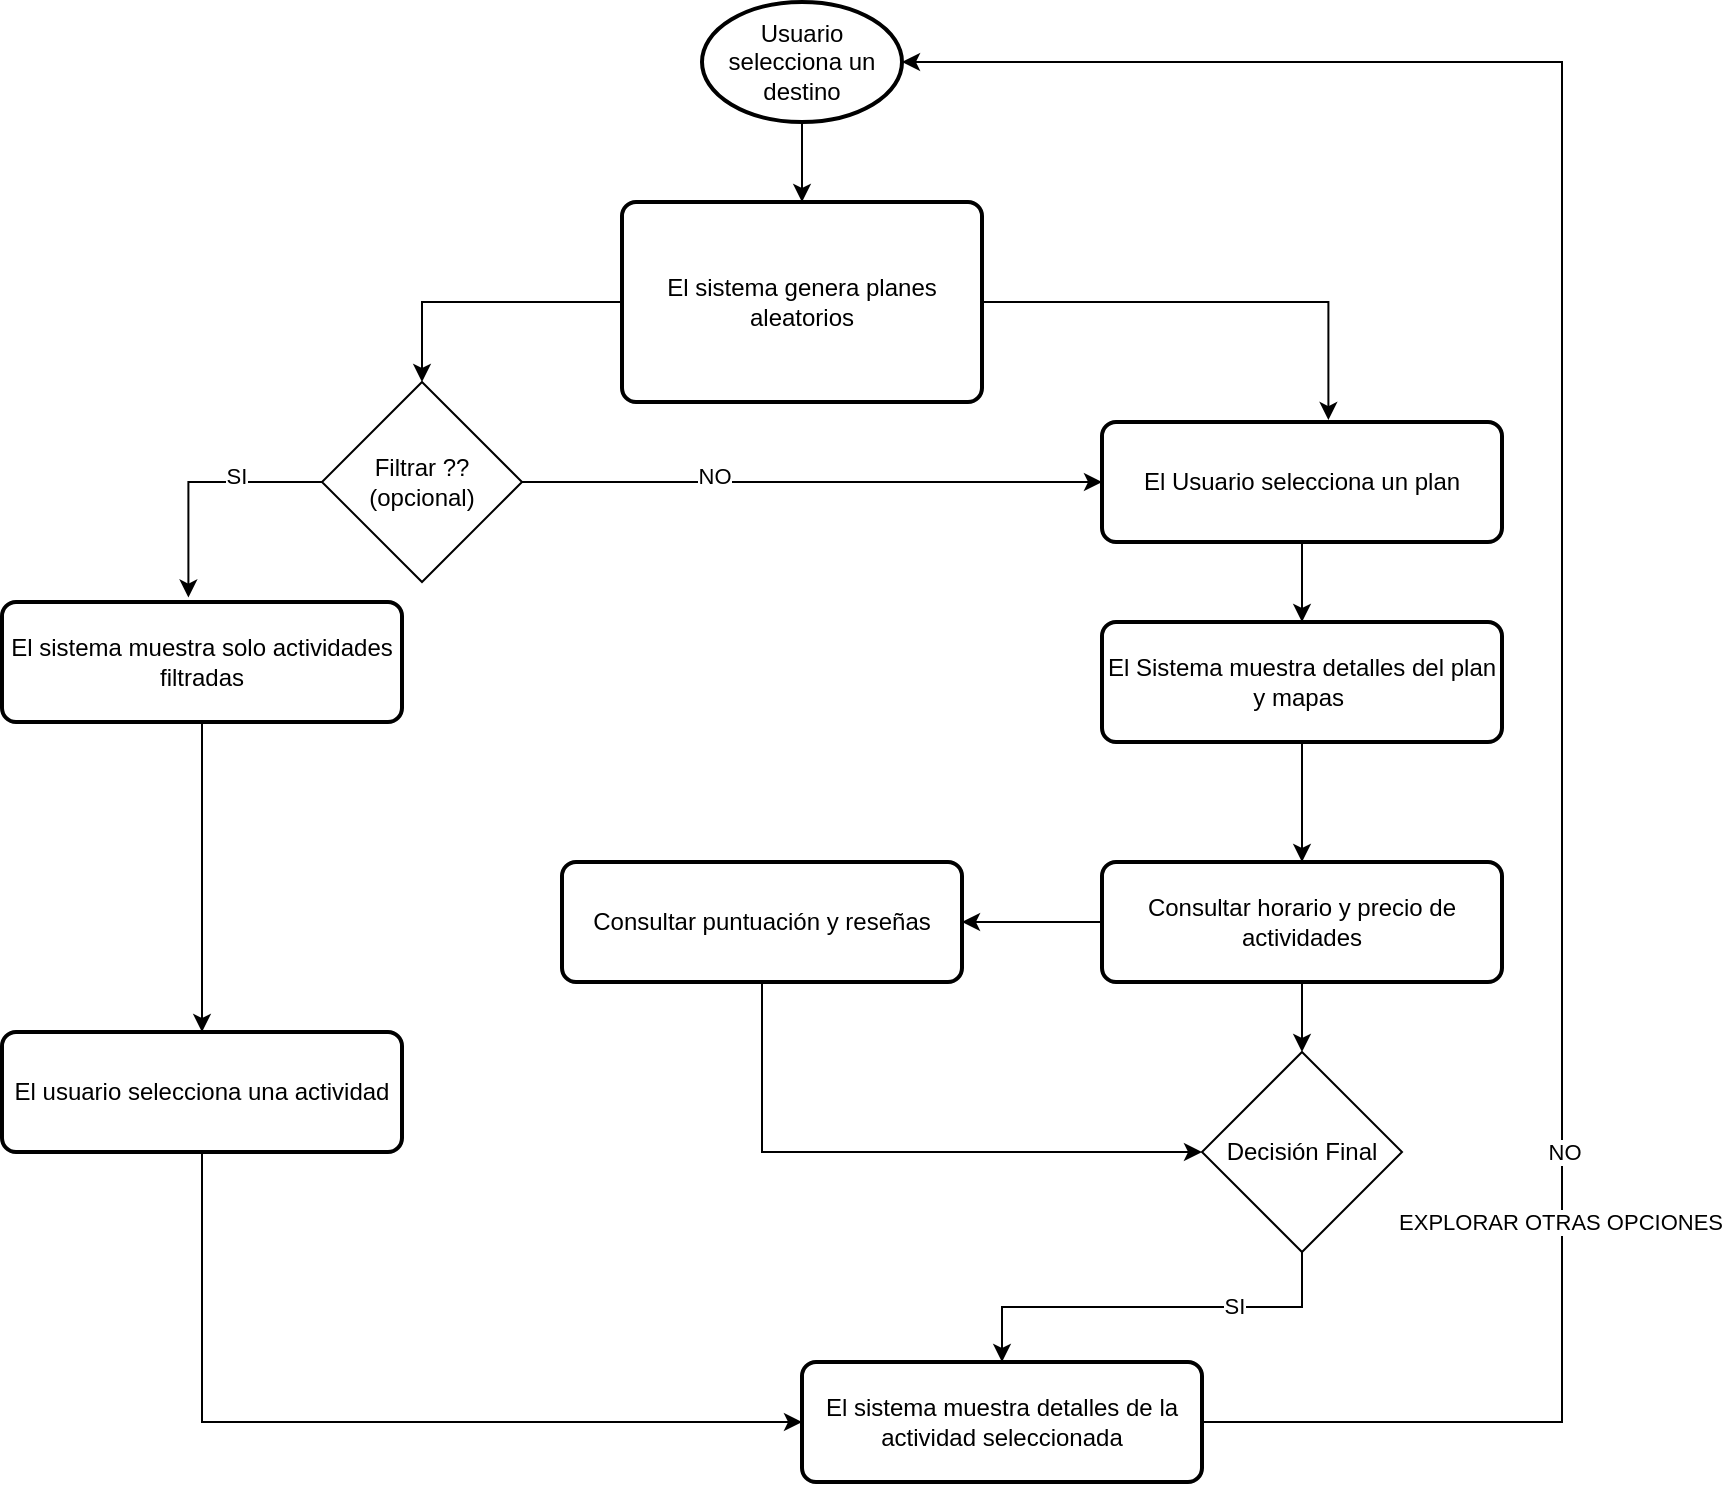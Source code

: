<mxfile version="24.0.5" type="device">
  <diagram name="Página-1" id="olC9y_tkMuratU6_Xn_H">
    <mxGraphModel dx="2741" dy="1018" grid="1" gridSize="10" guides="1" tooltips="1" connect="1" arrows="1" fold="1" page="1" pageScale="1" pageWidth="827" pageHeight="1169" math="0" shadow="0">
      <root>
        <mxCell id="0" />
        <mxCell id="1" parent="0" />
        <mxCell id="YsjccN90-ADrKdUlUiV5-50" style="edgeStyle=orthogonalEdgeStyle;rounded=0;orthogonalLoop=1;jettySize=auto;html=1;exitX=0.5;exitY=1;exitDx=0;exitDy=0;exitPerimeter=0;" edge="1" parent="1" source="YsjccN90-ADrKdUlUiV5-1" target="YsjccN90-ADrKdUlUiV5-2">
          <mxGeometry relative="1" as="geometry" />
        </mxCell>
        <mxCell id="YsjccN90-ADrKdUlUiV5-1" value="Usuario selecciona un destino" style="strokeWidth=2;html=1;shape=mxgraph.flowchart.start_1;whiteSpace=wrap;" vertex="1" parent="1">
          <mxGeometry x="350" y="10" width="100" height="60" as="geometry" />
        </mxCell>
        <mxCell id="YsjccN90-ADrKdUlUiV5-66" style="edgeStyle=orthogonalEdgeStyle;rounded=0;orthogonalLoop=1;jettySize=auto;html=1;exitX=0;exitY=0.5;exitDx=0;exitDy=0;entryX=0.5;entryY=0;entryDx=0;entryDy=0;" edge="1" parent="1" source="YsjccN90-ADrKdUlUiV5-2" target="YsjccN90-ADrKdUlUiV5-48">
          <mxGeometry relative="1" as="geometry" />
        </mxCell>
        <mxCell id="YsjccN90-ADrKdUlUiV5-2" value="El sistema genera planes aleatorios" style="rounded=1;whiteSpace=wrap;html=1;absoluteArcSize=1;arcSize=14;strokeWidth=2;" vertex="1" parent="1">
          <mxGeometry x="310" y="110" width="180" height="100" as="geometry" />
        </mxCell>
        <mxCell id="YsjccN90-ADrKdUlUiV5-70" style="edgeStyle=orthogonalEdgeStyle;rounded=0;orthogonalLoop=1;jettySize=auto;html=1;exitX=1;exitY=0.5;exitDx=0;exitDy=0;entryX=0;entryY=0.5;entryDx=0;entryDy=0;" edge="1" parent="1" source="YsjccN90-ADrKdUlUiV5-48" target="YsjccN90-ADrKdUlUiV5-93">
          <mxGeometry relative="1" as="geometry">
            <mxPoint x="300" y="320" as="targetPoint" />
          </mxGeometry>
        </mxCell>
        <mxCell id="YsjccN90-ADrKdUlUiV5-71" value="NO" style="edgeLabel;html=1;align=center;verticalAlign=middle;resizable=0;points=[];" vertex="1" connectable="0" parent="YsjccN90-ADrKdUlUiV5-70">
          <mxGeometry x="-0.338" y="3" relative="1" as="geometry">
            <mxPoint as="offset" />
          </mxGeometry>
        </mxCell>
        <mxCell id="YsjccN90-ADrKdUlUiV5-48" value="Filtrar ??(opcional)" style="rhombus;whiteSpace=wrap;html=1;" vertex="1" parent="1">
          <mxGeometry x="160" y="200" width="100" height="100" as="geometry" />
        </mxCell>
        <mxCell id="YsjccN90-ADrKdUlUiV5-97" style="edgeStyle=orthogonalEdgeStyle;rounded=0;orthogonalLoop=1;jettySize=auto;html=1;exitX=0.5;exitY=1;exitDx=0;exitDy=0;entryX=0.5;entryY=0;entryDx=0;entryDy=0;" edge="1" parent="1" source="YsjccN90-ADrKdUlUiV5-53" target="YsjccN90-ADrKdUlUiV5-90">
          <mxGeometry relative="1" as="geometry" />
        </mxCell>
        <mxCell id="YsjccN90-ADrKdUlUiV5-53" value="El sistema muestra solo actividades filtradas" style="rounded=1;whiteSpace=wrap;html=1;absoluteArcSize=1;arcSize=14;strokeWidth=2;" vertex="1" parent="1">
          <mxGeometry y="310" width="200" height="60" as="geometry" />
        </mxCell>
        <mxCell id="YsjccN90-ADrKdUlUiV5-76" style="edgeStyle=orthogonalEdgeStyle;rounded=0;orthogonalLoop=1;jettySize=auto;html=1;exitX=0.5;exitY=1;exitDx=0;exitDy=0;entryX=0.5;entryY=0;entryDx=0;entryDy=0;" edge="1" parent="1" source="YsjccN90-ADrKdUlUiV5-57" target="YsjccN90-ADrKdUlUiV5-60">
          <mxGeometry relative="1" as="geometry" />
        </mxCell>
        <mxCell id="YsjccN90-ADrKdUlUiV5-57" value="El Sistema muestra detalles del plan y mapas&amp;nbsp;" style="rounded=1;whiteSpace=wrap;html=1;absoluteArcSize=1;arcSize=14;strokeWidth=2;" vertex="1" parent="1">
          <mxGeometry x="550" y="320" width="200" height="60" as="geometry" />
        </mxCell>
        <mxCell id="YsjccN90-ADrKdUlUiV5-81" style="edgeStyle=orthogonalEdgeStyle;rounded=0;orthogonalLoop=1;jettySize=auto;html=1;exitX=0.5;exitY=1;exitDx=0;exitDy=0;entryX=0.5;entryY=0;entryDx=0;entryDy=0;" edge="1" parent="1" source="YsjccN90-ADrKdUlUiV5-60" target="YsjccN90-ADrKdUlUiV5-80">
          <mxGeometry relative="1" as="geometry" />
        </mxCell>
        <mxCell id="YsjccN90-ADrKdUlUiV5-88" style="edgeStyle=orthogonalEdgeStyle;rounded=0;orthogonalLoop=1;jettySize=auto;html=1;exitX=0;exitY=0.5;exitDx=0;exitDy=0;entryX=1;entryY=0.5;entryDx=0;entryDy=0;" edge="1" parent="1" source="YsjccN90-ADrKdUlUiV5-60" target="YsjccN90-ADrKdUlUiV5-87">
          <mxGeometry relative="1" as="geometry" />
        </mxCell>
        <mxCell id="YsjccN90-ADrKdUlUiV5-60" value="Consultar horario y precio de actividades" style="rounded=1;whiteSpace=wrap;html=1;absoluteArcSize=1;arcSize=14;strokeWidth=2;" vertex="1" parent="1">
          <mxGeometry x="550" y="440" width="200" height="60" as="geometry" />
        </mxCell>
        <mxCell id="YsjccN90-ADrKdUlUiV5-63" value="El sistema muestra detalles de la actividad seleccionada" style="rounded=1;whiteSpace=wrap;html=1;absoluteArcSize=1;arcSize=14;strokeWidth=2;" vertex="1" parent="1">
          <mxGeometry x="400" y="690" width="200" height="60" as="geometry" />
        </mxCell>
        <mxCell id="YsjccN90-ADrKdUlUiV5-67" style="edgeStyle=orthogonalEdgeStyle;rounded=0;orthogonalLoop=1;jettySize=auto;html=1;exitX=0;exitY=0.5;exitDx=0;exitDy=0;entryX=0.466;entryY=-0.037;entryDx=0;entryDy=0;entryPerimeter=0;" edge="1" parent="1" source="YsjccN90-ADrKdUlUiV5-48" target="YsjccN90-ADrKdUlUiV5-53">
          <mxGeometry relative="1" as="geometry" />
        </mxCell>
        <mxCell id="YsjccN90-ADrKdUlUiV5-68" value="SI" style="edgeLabel;html=1;align=center;verticalAlign=middle;resizable=0;points=[];" vertex="1" connectable="0" parent="YsjccN90-ADrKdUlUiV5-67">
          <mxGeometry x="-0.304" y="-3" relative="1" as="geometry">
            <mxPoint as="offset" />
          </mxGeometry>
        </mxCell>
        <mxCell id="YsjccN90-ADrKdUlUiV5-82" style="edgeStyle=orthogonalEdgeStyle;rounded=0;orthogonalLoop=1;jettySize=auto;html=1;exitX=0.5;exitY=1;exitDx=0;exitDy=0;entryX=0.5;entryY=0;entryDx=0;entryDy=0;" edge="1" parent="1" source="YsjccN90-ADrKdUlUiV5-80" target="YsjccN90-ADrKdUlUiV5-63">
          <mxGeometry relative="1" as="geometry" />
        </mxCell>
        <mxCell id="YsjccN90-ADrKdUlUiV5-86" value="SI" style="edgeLabel;html=1;align=center;verticalAlign=middle;resizable=0;points=[];" vertex="1" connectable="0" parent="YsjccN90-ADrKdUlUiV5-82">
          <mxGeometry x="-0.393" y="-1" relative="1" as="geometry">
            <mxPoint as="offset" />
          </mxGeometry>
        </mxCell>
        <mxCell id="YsjccN90-ADrKdUlUiV5-80" value="Decisión Final" style="rhombus;whiteSpace=wrap;html=1;" vertex="1" parent="1">
          <mxGeometry x="600" y="535" width="100" height="100" as="geometry" />
        </mxCell>
        <mxCell id="YsjccN90-ADrKdUlUiV5-89" style="edgeStyle=orthogonalEdgeStyle;rounded=0;orthogonalLoop=1;jettySize=auto;html=1;exitX=0.5;exitY=1;exitDx=0;exitDy=0;entryX=0;entryY=0.5;entryDx=0;entryDy=0;" edge="1" parent="1" source="YsjccN90-ADrKdUlUiV5-87" target="YsjccN90-ADrKdUlUiV5-80">
          <mxGeometry relative="1" as="geometry" />
        </mxCell>
        <mxCell id="YsjccN90-ADrKdUlUiV5-87" value="Consultar puntuación y reseñas" style="rounded=1;whiteSpace=wrap;html=1;absoluteArcSize=1;arcSize=14;strokeWidth=2;" vertex="1" parent="1">
          <mxGeometry x="280" y="440" width="200" height="60" as="geometry" />
        </mxCell>
        <mxCell id="YsjccN90-ADrKdUlUiV5-98" style="edgeStyle=orthogonalEdgeStyle;rounded=0;orthogonalLoop=1;jettySize=auto;html=1;exitX=0.5;exitY=1;exitDx=0;exitDy=0;entryX=0;entryY=0.5;entryDx=0;entryDy=0;" edge="1" parent="1" source="YsjccN90-ADrKdUlUiV5-90" target="YsjccN90-ADrKdUlUiV5-63">
          <mxGeometry relative="1" as="geometry" />
        </mxCell>
        <mxCell id="YsjccN90-ADrKdUlUiV5-90" value="El usuario selecciona una actividad" style="rounded=1;whiteSpace=wrap;html=1;absoluteArcSize=1;arcSize=14;strokeWidth=2;" vertex="1" parent="1">
          <mxGeometry y="525" width="200" height="60" as="geometry" />
        </mxCell>
        <mxCell id="YsjccN90-ADrKdUlUiV5-95" style="edgeStyle=orthogonalEdgeStyle;rounded=0;orthogonalLoop=1;jettySize=auto;html=1;exitX=0.5;exitY=1;exitDx=0;exitDy=0;entryX=0.5;entryY=0;entryDx=0;entryDy=0;" edge="1" parent="1" source="YsjccN90-ADrKdUlUiV5-93" target="YsjccN90-ADrKdUlUiV5-57">
          <mxGeometry relative="1" as="geometry" />
        </mxCell>
        <mxCell id="YsjccN90-ADrKdUlUiV5-93" value="El Usuario selecciona un plan" style="rounded=1;whiteSpace=wrap;html=1;absoluteArcSize=1;arcSize=14;strokeWidth=2;" vertex="1" parent="1">
          <mxGeometry x="550" y="220" width="200" height="60" as="geometry" />
        </mxCell>
        <mxCell id="YsjccN90-ADrKdUlUiV5-94" style="edgeStyle=orthogonalEdgeStyle;rounded=0;orthogonalLoop=1;jettySize=auto;html=1;exitX=1;exitY=0.5;exitDx=0;exitDy=0;entryX=0.566;entryY=-0.016;entryDx=0;entryDy=0;entryPerimeter=0;" edge="1" parent="1" source="YsjccN90-ADrKdUlUiV5-2" target="YsjccN90-ADrKdUlUiV5-93">
          <mxGeometry relative="1" as="geometry" />
        </mxCell>
        <mxCell id="YsjccN90-ADrKdUlUiV5-99" style="edgeStyle=orthogonalEdgeStyle;rounded=0;orthogonalLoop=1;jettySize=auto;html=1;exitX=1;exitY=0.5;exitDx=0;exitDy=0;entryX=1;entryY=0.5;entryDx=0;entryDy=0;entryPerimeter=0;" edge="1" parent="1" source="YsjccN90-ADrKdUlUiV5-63" target="YsjccN90-ADrKdUlUiV5-1">
          <mxGeometry relative="1" as="geometry">
            <Array as="points">
              <mxPoint x="780" y="720" />
              <mxPoint x="780" y="40" />
            </Array>
          </mxGeometry>
        </mxCell>
        <mxCell id="YsjccN90-ADrKdUlUiV5-100" value="NO" style="edgeLabel;html=1;align=center;verticalAlign=middle;resizable=0;points=[];" vertex="1" connectable="0" parent="YsjccN90-ADrKdUlUiV5-99">
          <mxGeometry x="-0.47" y="-1" relative="1" as="geometry">
            <mxPoint as="offset" />
          </mxGeometry>
        </mxCell>
        <mxCell id="YsjccN90-ADrKdUlUiV5-101" value="EXPLORAR OTRAS OPCIONES" style="edgeLabel;html=1;align=center;verticalAlign=middle;resizable=0;points=[];" vertex="1" connectable="0" parent="YsjccN90-ADrKdUlUiV5-99">
          <mxGeometry x="-0.529" y="1" relative="1" as="geometry">
            <mxPoint as="offset" />
          </mxGeometry>
        </mxCell>
      </root>
    </mxGraphModel>
  </diagram>
</mxfile>
